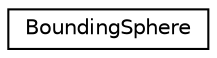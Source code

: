 digraph "Graphical Class Hierarchy"
{
  edge [fontname="Helvetica",fontsize="10",labelfontname="Helvetica",labelfontsize="10"];
  node [fontname="Helvetica",fontsize="10",shape=record];
  rankdir="LR";
  Node1 [label="BoundingSphere",height=0.2,width=0.4,color="black", fillcolor="white", style="filled",URL="$struct_bounding_sphere.html"];
}
